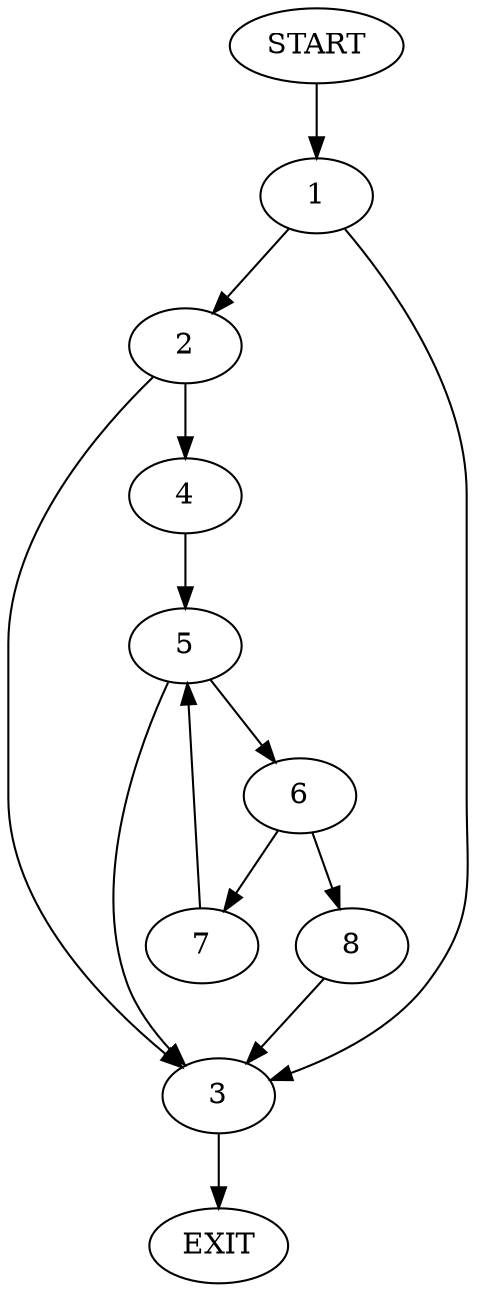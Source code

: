 digraph {
0 [label="START"];
1;
2;
3;
4;
5;
6;
7;
8;
9 [label="EXIT"];
0 -> 1;
1 -> 2;
1 -> 3;
3 -> 9;
2 -> 4;
2 -> 3;
4 -> 5;
5 -> 6;
5 -> 3;
6 -> 7;
6 -> 8;
7 -> 5;
8 -> 3;
}